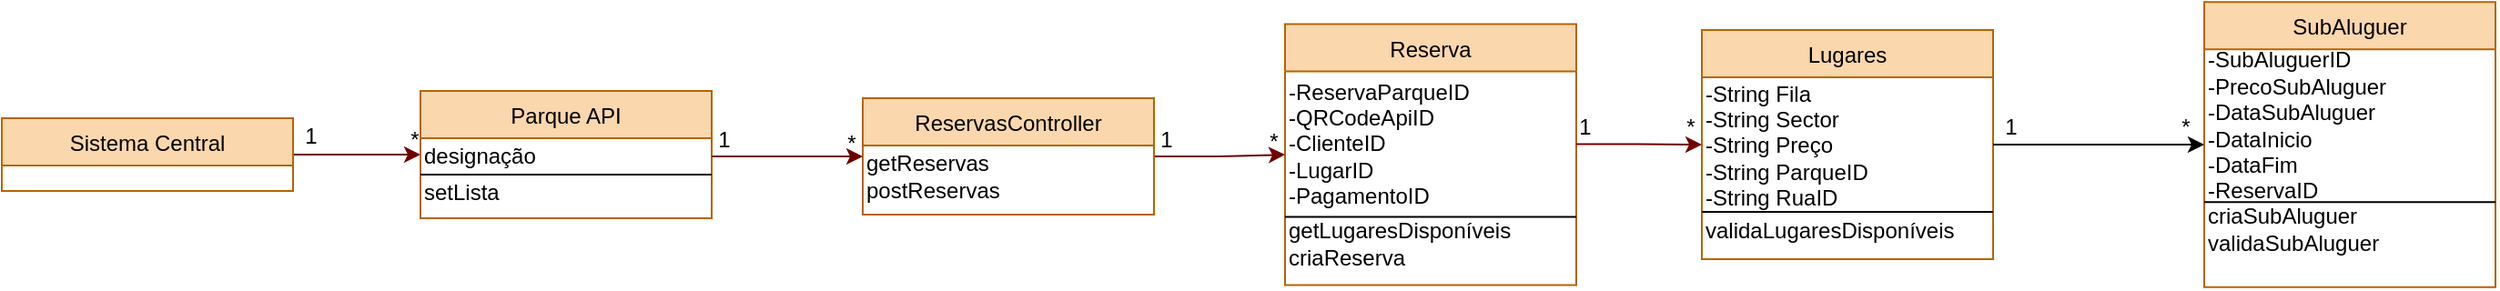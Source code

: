 <mxfile version="14.3.0" type="device"><diagram id="C5RBs43oDa-KdzZeNtuy" name="Page-1"><mxGraphModel dx="604" dy="699" grid="1" gridSize="10" guides="1" tooltips="1" connect="1" arrows="1" fold="1" page="1" pageScale="1" pageWidth="1169" pageHeight="827" math="0" shadow="0"><root><mxCell id="WIyWlLk6GJQsqaUBKTNV-0"/><mxCell id="WIyWlLk6GJQsqaUBKTNV-1" parent="WIyWlLk6GJQsqaUBKTNV-0"/><mxCell id="vIMP-bMNmPt-J-NmXBeB-27" style="edgeStyle=orthogonalEdgeStyle;rounded=0;orthogonalLoop=1;jettySize=auto;html=1;fillColor=#a20025;strokeColor=#6F0000;" parent="WIyWlLk6GJQsqaUBKTNV-1" source="zkfFHV4jXpPFQw0GAbJ--0" target="zkfFHV4jXpPFQw0GAbJ--17" edge="1"><mxGeometry relative="1" as="geometry"/></mxCell><mxCell id="zkfFHV4jXpPFQw0GAbJ--0" value="Sistema Central" style="swimlane;fontStyle=0;align=center;verticalAlign=top;childLayout=stackLayout;horizontal=1;startSize=26;horizontalStack=0;resizeParent=1;resizeLast=0;collapsible=1;marginBottom=0;rounded=0;shadow=0;strokeWidth=1;fillColor=#fad7ac;strokeColor=#b46504;" parent="WIyWlLk6GJQsqaUBKTNV-1" vertex="1"><mxGeometry y="215" width="160" height="40" as="geometry"><mxRectangle x="230" y="140" width="160" height="26" as="alternateBounds"/></mxGeometry></mxCell><mxCell id="zkfFHV4jXpPFQw0GAbJ--6" value="Lugares" style="swimlane;fontStyle=0;align=center;verticalAlign=top;childLayout=stackLayout;horizontal=1;startSize=26;horizontalStack=0;resizeParent=1;resizeLast=0;collapsible=1;marginBottom=0;rounded=0;shadow=0;strokeWidth=1;fillColor=#fad7ac;strokeColor=#b46504;" parent="WIyWlLk6GJQsqaUBKTNV-1" vertex="1"><mxGeometry x="934" y="166.5" width="160" height="126" as="geometry"><mxRectangle x="130" y="380" width="160" height="26" as="alternateBounds"/></mxGeometry></mxCell><mxCell id="vIMP-bMNmPt-J-NmXBeB-9" value="-String Fila&lt;br&gt;-String Sector&lt;br&gt;-String Preço&lt;br&gt;-String ParqueID&lt;br&gt;-String RuaID" style="text;html=1;strokeColor=none;fillColor=none;align=left;verticalAlign=middle;whiteSpace=wrap;rounded=0;" parent="zkfFHV4jXpPFQw0GAbJ--6" vertex="1"><mxGeometry y="26" width="160" height="74" as="geometry"/></mxCell><mxCell id="vIMP-bMNmPt-J-NmXBeB-39" value="" style="endArrow=none;html=1;entryX=1;entryY=1;entryDx=0;entryDy=0;exitX=0;exitY=1;exitDx=0;exitDy=0;" parent="zkfFHV4jXpPFQw0GAbJ--6" source="vIMP-bMNmPt-J-NmXBeB-9" target="vIMP-bMNmPt-J-NmXBeB-9" edge="1"><mxGeometry width="50" height="50" relative="1" as="geometry"><mxPoint x="10" y="100" as="sourcePoint"/><mxPoint x="80" y="100" as="targetPoint"/></mxGeometry></mxCell><mxCell id="vIMP-bMNmPt-J-NmXBeB-40" value="validaLugaresDisponíveis" style="text;html=1;strokeColor=none;fillColor=none;align=left;verticalAlign=middle;whiteSpace=wrap;rounded=0;" parent="zkfFHV4jXpPFQw0GAbJ--6" vertex="1"><mxGeometry y="100" width="160" height="20" as="geometry"/></mxCell><mxCell id="zkfFHV4jXpPFQw0GAbJ--13" value="Reserva" style="swimlane;fontStyle=0;align=center;verticalAlign=top;childLayout=stackLayout;horizontal=1;startSize=26;horizontalStack=0;resizeParent=1;resizeLast=0;collapsible=1;marginBottom=0;rounded=0;shadow=0;strokeWidth=1;fillColor=#fad7ac;strokeColor=#b46504;" parent="WIyWlLk6GJQsqaUBKTNV-1" vertex="1"><mxGeometry x="705" y="163.25" width="160" height="143.5" as="geometry"><mxRectangle x="340" y="380" width="170" height="26" as="alternateBounds"/></mxGeometry></mxCell><mxCell id="vIMP-bMNmPt-J-NmXBeB-4" value="-ReservaParqueID&lt;br&gt;-QRCodeApiID&lt;br&gt;-ClienteID&lt;br&gt;-LugarID&lt;br&gt;-PagamentoID" style="text;html=1;strokeColor=none;fillColor=none;align=left;verticalAlign=middle;whiteSpace=wrap;rounded=0;" parent="zkfFHV4jXpPFQw0GAbJ--13" vertex="1"><mxGeometry y="26" width="160" height="80" as="geometry"/></mxCell><mxCell id="vIMP-bMNmPt-J-NmXBeB-37" value="" style="endArrow=none;html=1;entryX=1;entryY=1;entryDx=0;entryDy=0;exitX=0;exitY=1;exitDx=0;exitDy=0;" parent="zkfFHV4jXpPFQw0GAbJ--13" source="vIMP-bMNmPt-J-NmXBeB-4" target="vIMP-bMNmPt-J-NmXBeB-4" edge="1"><mxGeometry width="50" height="50" relative="1" as="geometry"><mxPoint x="10" y="140" as="sourcePoint"/><mxPoint x="120" y="140" as="targetPoint"/></mxGeometry></mxCell><mxCell id="vIMP-bMNmPt-J-NmXBeB-38" value="getLugaresDisponíveis&lt;br&gt;criaReserva" style="text;html=1;strokeColor=none;fillColor=none;align=left;verticalAlign=middle;whiteSpace=wrap;rounded=0;" parent="zkfFHV4jXpPFQw0GAbJ--13" vertex="1"><mxGeometry y="106" width="160" height="30" as="geometry"/></mxCell><mxCell id="zkfFHV4jXpPFQw0GAbJ--17" value="Parque API" style="swimlane;fontStyle=0;align=center;verticalAlign=top;childLayout=stackLayout;horizontal=1;startSize=26;horizontalStack=0;resizeParent=1;resizeLast=0;collapsible=1;marginBottom=0;rounded=0;shadow=0;strokeWidth=1;fillColor=#fad7ac;strokeColor=#b46504;" parent="WIyWlLk6GJQsqaUBKTNV-1" vertex="1"><mxGeometry x="230" y="200" width="160" height="70" as="geometry"><mxRectangle x="550" y="140" width="160" height="26" as="alternateBounds"/></mxGeometry></mxCell><mxCell id="vIMP-bMNmPt-J-NmXBeB-1" value="designação" style="text;html=1;strokeColor=none;fillColor=none;align=left;verticalAlign=middle;whiteSpace=wrap;rounded=0;" parent="zkfFHV4jXpPFQw0GAbJ--17" vertex="1"><mxGeometry y="26" width="160" height="20" as="geometry"/></mxCell><mxCell id="vIMP-bMNmPt-J-NmXBeB-34" value="" style="endArrow=none;html=1;entryX=1;entryY=1;entryDx=0;entryDy=0;" parent="zkfFHV4jXpPFQw0GAbJ--17" target="vIMP-bMNmPt-J-NmXBeB-1" edge="1"><mxGeometry width="50" height="50" relative="1" as="geometry"><mxPoint y="46" as="sourcePoint"/><mxPoint x="70" y="46" as="targetPoint"/></mxGeometry></mxCell><mxCell id="vIMP-bMNmPt-J-NmXBeB-35" value="setLista" style="text;html=1;strokeColor=none;fillColor=none;align=left;verticalAlign=middle;whiteSpace=wrap;rounded=0;" parent="zkfFHV4jXpPFQw0GAbJ--17" vertex="1"><mxGeometry y="46" width="160" height="20" as="geometry"/></mxCell><mxCell id="vIMP-bMNmPt-J-NmXBeB-18" style="edgeStyle=orthogonalEdgeStyle;rounded=0;orthogonalLoop=1;jettySize=auto;html=1;fillColor=#a20025;strokeColor=#6F0000;" parent="WIyWlLk6GJQsqaUBKTNV-1" source="vIMP-bMNmPt-J-NmXBeB-14" target="zkfFHV4jXpPFQw0GAbJ--13" edge="1"><mxGeometry relative="1" as="geometry"/></mxCell><mxCell id="vIMP-bMNmPt-J-NmXBeB-14" value="ReservasController" style="swimlane;fontStyle=0;align=center;verticalAlign=top;childLayout=stackLayout;horizontal=1;startSize=26;horizontalStack=0;resizeParent=1;resizeLast=0;collapsible=1;marginBottom=0;rounded=0;shadow=0;strokeWidth=1;fillColor=#fad7ac;strokeColor=#b46504;" parent="WIyWlLk6GJQsqaUBKTNV-1" vertex="1"><mxGeometry x="473" y="204" width="160" height="64" as="geometry"><mxRectangle x="130" y="380" width="160" height="26" as="alternateBounds"/></mxGeometry></mxCell><mxCell id="vIMP-bMNmPt-J-NmXBeB-15" value="getReservas&lt;br&gt;postReservas" style="text;html=1;strokeColor=none;fillColor=none;align=left;verticalAlign=middle;whiteSpace=wrap;rounded=0;" parent="vIMP-bMNmPt-J-NmXBeB-14" vertex="1"><mxGeometry y="26" width="160" height="34" as="geometry"/></mxCell><mxCell id="vIMP-bMNmPt-J-NmXBeB-17" style="edgeStyle=orthogonalEdgeStyle;rounded=0;orthogonalLoop=1;jettySize=auto;html=1;fillColor=#a20025;strokeColor=#6F0000;" parent="WIyWlLk6GJQsqaUBKTNV-1" source="vIMP-bMNmPt-J-NmXBeB-1" target="vIMP-bMNmPt-J-NmXBeB-14" edge="1"><mxGeometry relative="1" as="geometry"/></mxCell><mxCell id="vIMP-bMNmPt-J-NmXBeB-19" style="edgeStyle=orthogonalEdgeStyle;rounded=0;orthogonalLoop=1;jettySize=auto;html=1;fillColor=#a20025;strokeColor=#6F0000;" parent="WIyWlLk6GJQsqaUBKTNV-1" source="vIMP-bMNmPt-J-NmXBeB-4" target="zkfFHV4jXpPFQw0GAbJ--6" edge="1"><mxGeometry relative="1" as="geometry"/></mxCell><mxCell id="vIMP-bMNmPt-J-NmXBeB-20" value="1" style="text;html=1;strokeColor=none;fillColor=none;align=center;verticalAlign=middle;whiteSpace=wrap;rounded=0;" parent="WIyWlLk6GJQsqaUBKTNV-1" vertex="1"><mxGeometry x="160" y="215" width="20" height="20" as="geometry"/></mxCell><mxCell id="vIMP-bMNmPt-J-NmXBeB-22" value="1" style="text;html=1;strokeColor=none;fillColor=none;align=center;verticalAlign=middle;whiteSpace=wrap;rounded=0;" parent="WIyWlLk6GJQsqaUBKTNV-1" vertex="1"><mxGeometry x="387" y="217" width="20" height="20" as="geometry"/></mxCell><mxCell id="vIMP-bMNmPt-J-NmXBeB-23" value="1" style="text;html=1;strokeColor=none;fillColor=none;align=center;verticalAlign=middle;whiteSpace=wrap;rounded=0;" parent="WIyWlLk6GJQsqaUBKTNV-1" vertex="1"><mxGeometry x="630" y="217" width="20" height="20" as="geometry"/></mxCell><mxCell id="vIMP-bMNmPt-J-NmXBeB-24" value="1" style="text;html=1;strokeColor=none;fillColor=none;align=center;verticalAlign=middle;whiteSpace=wrap;rounded=0;" parent="WIyWlLk6GJQsqaUBKTNV-1" vertex="1"><mxGeometry x="860" y="210" width="20" height="20" as="geometry"/></mxCell><mxCell id="vIMP-bMNmPt-J-NmXBeB-26" value="*" style="text;html=1;strokeColor=none;fillColor=none;align=center;verticalAlign=middle;whiteSpace=wrap;rounded=0;" parent="WIyWlLk6GJQsqaUBKTNV-1" vertex="1"><mxGeometry x="217" y="217" width="20" height="20" as="geometry"/></mxCell><mxCell id="vIMP-bMNmPt-J-NmXBeB-28" value="*" style="text;html=1;strokeColor=none;fillColor=none;align=center;verticalAlign=middle;whiteSpace=wrap;rounded=0;" parent="WIyWlLk6GJQsqaUBKTNV-1" vertex="1"><mxGeometry x="457" y="219" width="20" height="20" as="geometry"/></mxCell><mxCell id="vIMP-bMNmPt-J-NmXBeB-29" value="*" style="text;html=1;strokeColor=none;fillColor=none;align=center;verticalAlign=middle;whiteSpace=wrap;rounded=0;" parent="WIyWlLk6GJQsqaUBKTNV-1" vertex="1"><mxGeometry x="689" y="218" width="20" height="20" as="geometry"/></mxCell><mxCell id="vIMP-bMNmPt-J-NmXBeB-30" value="*" style="text;html=1;strokeColor=none;fillColor=none;align=center;verticalAlign=middle;whiteSpace=wrap;rounded=0;" parent="WIyWlLk6GJQsqaUBKTNV-1" vertex="1"><mxGeometry x="918" y="210" width="20" height="20" as="geometry"/></mxCell><mxCell id="OFswpq9eAqeKo0FAqT9C-0" value="SubAluguer" style="swimlane;fontStyle=0;align=center;verticalAlign=top;childLayout=stackLayout;horizontal=1;startSize=26;horizontalStack=0;resizeParent=1;resizeLast=0;collapsible=1;marginBottom=0;rounded=0;shadow=0;strokeWidth=1;fillColor=#fad7ac;strokeColor=#b46504;" vertex="1" parent="WIyWlLk6GJQsqaUBKTNV-1"><mxGeometry x="1210" y="151.13" width="160" height="156.75" as="geometry"><mxRectangle x="340" y="380" width="170" height="26" as="alternateBounds"/></mxGeometry></mxCell><mxCell id="OFswpq9eAqeKo0FAqT9C-1" value="-SubAluguerID&lt;br&gt;-PrecoSubAluguer&lt;br&gt;-DataSubAluguer&lt;br&gt;-DataInicio&lt;br&gt;-DataFim&lt;br&gt;-ReservaID" style="text;html=1;strokeColor=none;fillColor=none;align=left;verticalAlign=middle;whiteSpace=wrap;rounded=0;" vertex="1" parent="OFswpq9eAqeKo0FAqT9C-0"><mxGeometry y="26" width="160" height="84" as="geometry"/></mxCell><mxCell id="OFswpq9eAqeKo0FAqT9C-2" value="" style="endArrow=none;html=1;entryX=1;entryY=1;entryDx=0;entryDy=0;exitX=0;exitY=1;exitDx=0;exitDy=0;" edge="1" parent="OFswpq9eAqeKo0FAqT9C-0" source="OFswpq9eAqeKo0FAqT9C-1" target="OFswpq9eAqeKo0FAqT9C-1"><mxGeometry width="50" height="50" relative="1" as="geometry"><mxPoint x="10" y="140" as="sourcePoint"/><mxPoint x="120" y="140" as="targetPoint"/></mxGeometry></mxCell><mxCell id="OFswpq9eAqeKo0FAqT9C-3" value="criaSubAluguer&lt;br&gt;validaSubAluguer" style="text;html=1;strokeColor=none;fillColor=none;align=left;verticalAlign=middle;whiteSpace=wrap;rounded=0;" vertex="1" parent="OFswpq9eAqeKo0FAqT9C-0"><mxGeometry y="110" width="160" height="30" as="geometry"/></mxCell><mxCell id="OFswpq9eAqeKo0FAqT9C-4" style="edgeStyle=orthogonalEdgeStyle;rounded=0;orthogonalLoop=1;jettySize=auto;html=1;" edge="1" parent="WIyWlLk6GJQsqaUBKTNV-1" source="vIMP-bMNmPt-J-NmXBeB-9" target="OFswpq9eAqeKo0FAqT9C-0"><mxGeometry relative="1" as="geometry"/></mxCell><mxCell id="OFswpq9eAqeKo0FAqT9C-5" value="1" style="text;html=1;strokeColor=none;fillColor=none;align=center;verticalAlign=middle;whiteSpace=wrap;rounded=0;" vertex="1" parent="WIyWlLk6GJQsqaUBKTNV-1"><mxGeometry x="1094" y="210" width="20" height="20" as="geometry"/></mxCell><mxCell id="OFswpq9eAqeKo0FAqT9C-6" value="*" style="text;html=1;strokeColor=none;fillColor=none;align=center;verticalAlign=middle;whiteSpace=wrap;rounded=0;" vertex="1" parent="WIyWlLk6GJQsqaUBKTNV-1"><mxGeometry x="1190" y="210" width="20" height="20" as="geometry"/></mxCell></root></mxGraphModel></diagram></mxfile>